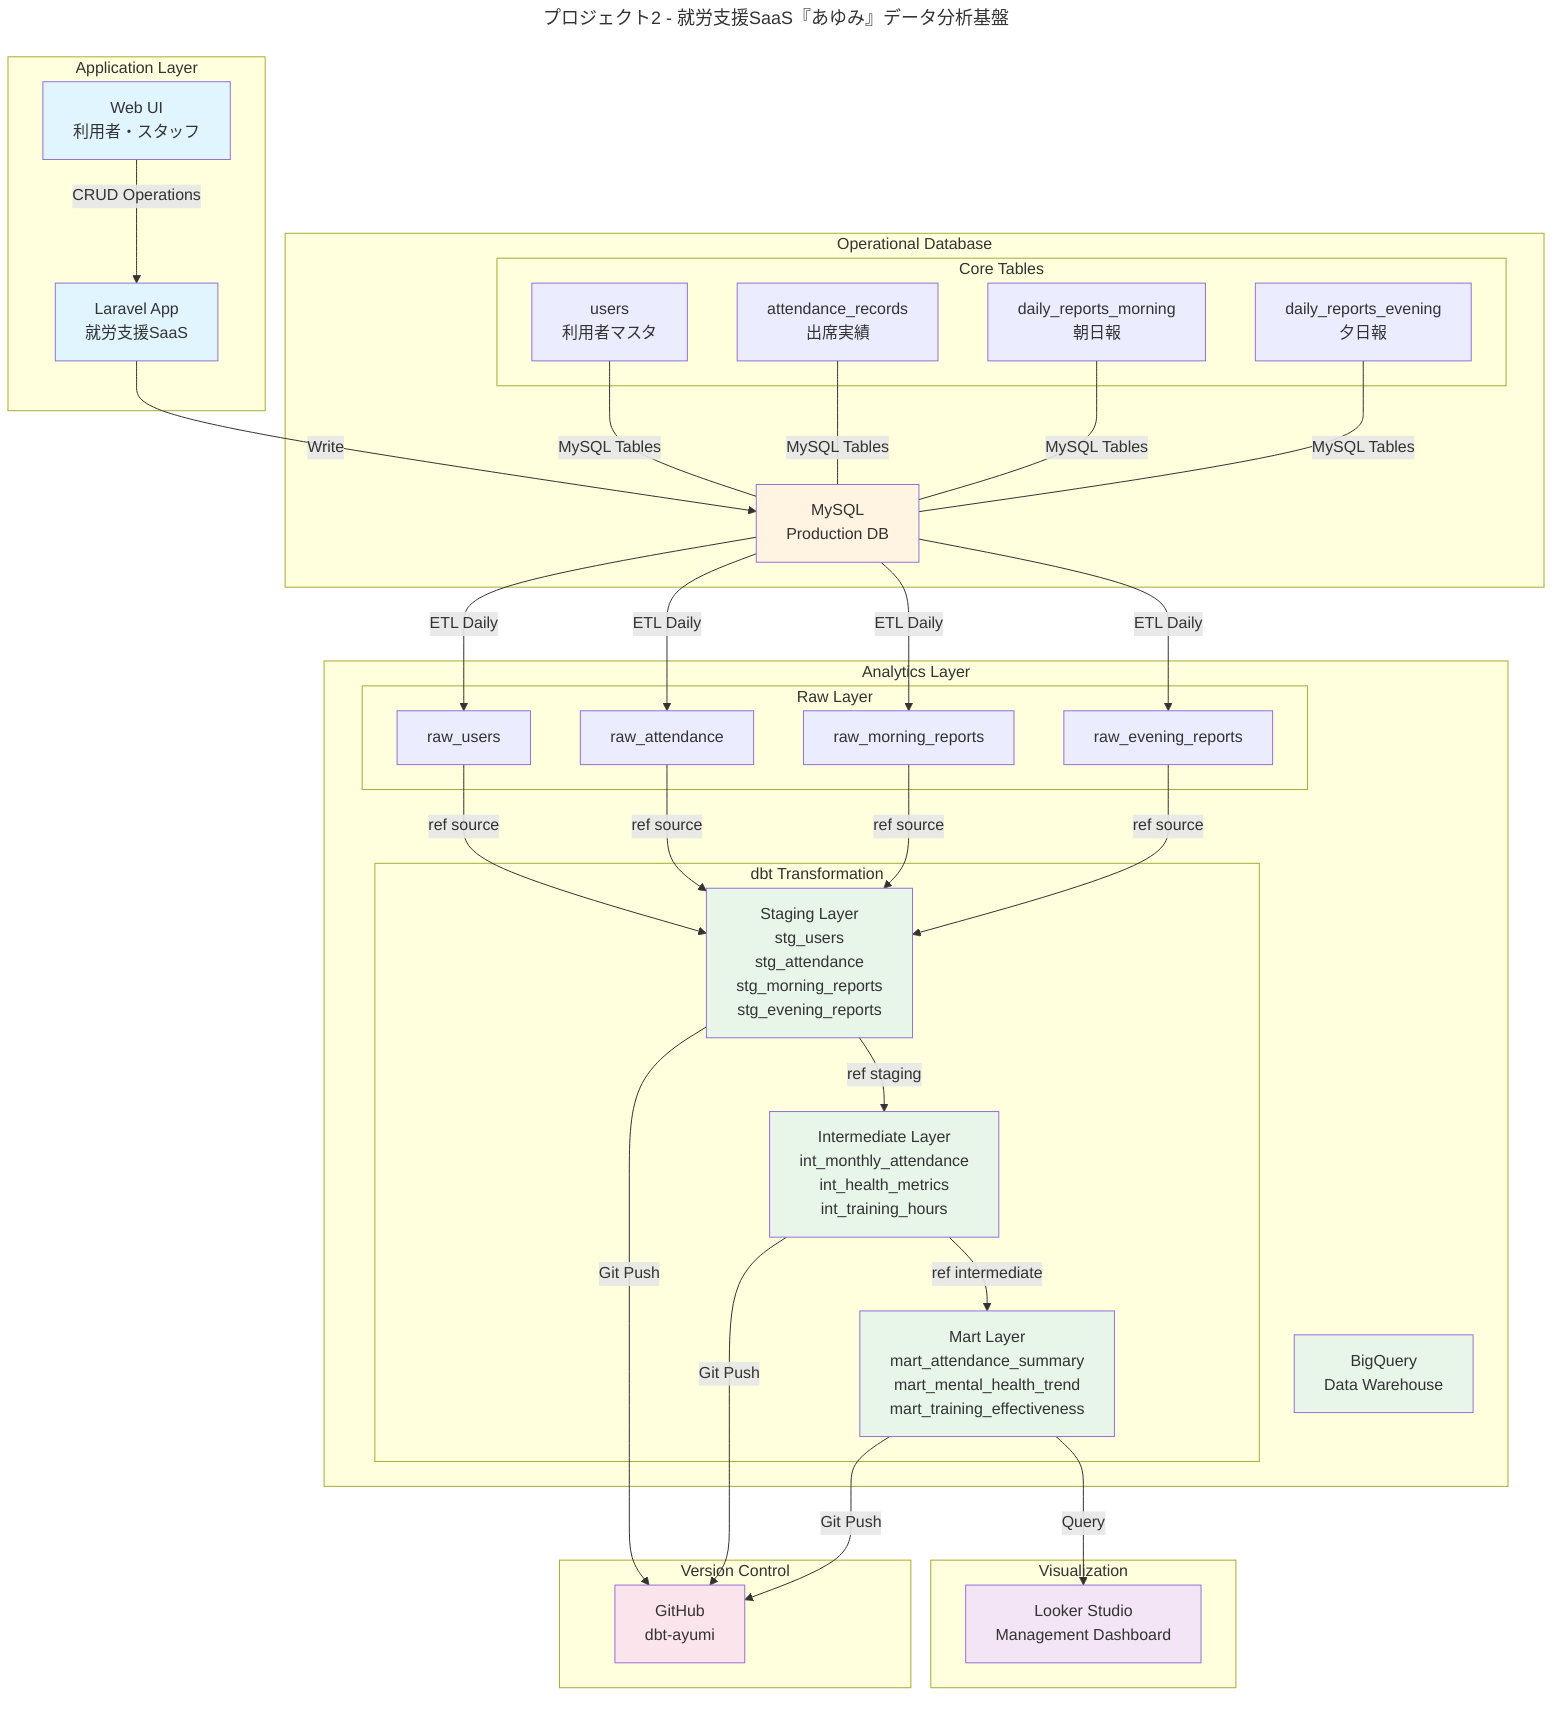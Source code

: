 ---
title: プロジェクト2 - 就労支援SaaS『あゆみ』データ分析基盤
---

graph TB
    subgraph "Application Layer"
        A[Laravel App<br/>就労支援SaaS]
        A1[Web UI<br/>利用者・スタッフ]
    end

    subgraph "Operational Database"
        B[MySQL<br/>Production DB]
        
        subgraph "Core Tables"
            C1[users<br/>利用者マスタ]
            C2[attendance_records<br/>出席実績]
            C3[daily_reports_morning<br/>朝日報]
            C4[daily_reports_evening<br/>夕日報]
        end
    end

    subgraph "Analytics Layer"
        D[BigQuery<br/>Data Warehouse]
        
        subgraph "Raw Layer"
            E1[raw_users]
            E2[raw_attendance]
            E3[raw_morning_reports]
            E4[raw_evening_reports]
        end
        
        subgraph "dbt Transformation"
            F1[Staging Layer<br/>stg_users<br/>stg_attendance<br/>stg_morning_reports<br/>stg_evening_reports]
            F2[Intermediate Layer<br/>int_monthly_attendance<br/>int_health_metrics<br/>int_training_hours]
            F3[Mart Layer<br/>mart_attendance_summary<br/>mart_mental_health_trend<br/>mart_training_effectiveness]
        end
    end

    subgraph "Visualization"
        G[Looker Studio<br/>Management Dashboard]
    end

    subgraph "Version Control"
        H[GitHub<br/>dbt-ayumi]
    end

    A1 -->|CRUD Operations| A
    A -->|Write| B
    C1 & C2 & C3 & C4 ---|MySQL Tables| B
    B -->|ETL Daily| E1 & E2 & E3 & E4
    E1 & E2 & E3 & E4 -->|ref source| F1
    F1 -->|ref staging| F2
    F2 -->|ref intermediate| F3
    F3 -->|Query| G
    F1 & F2 & F3 -->|Git Push| H

    style A fill:#e1f5ff
    style A1 fill:#e1f5ff
    style B fill:#fff4e1
    style D fill:#e8f5e9
    style F1 fill:#e8f5e9
    style F2 fill:#e8f5e9
    style F3 fill:#e8f5e9
    style G fill:#f3e5f5
    style H fill:#fce4ec